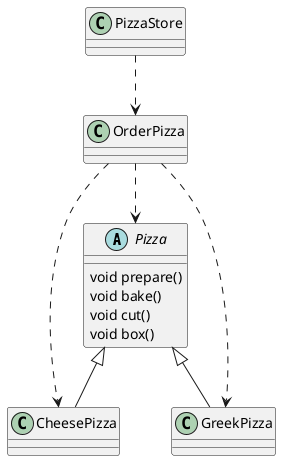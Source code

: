 @startuml

abstract class Pizza{
    void prepare()
    void bake()
    void cut()
    void box()
}

class CheesePizza{}

class GreekPizza{}

Pizza <|-- CheesePizza
Pizza <|-- GreekPizza

class OrderPizza{}
OrderPizza ..> Pizza
OrderPizza ..> CheesePizza
OrderPizza ..> GreekPizza

class PizzaStore{}
PizzaStore ..> OrderPizza
@enduml